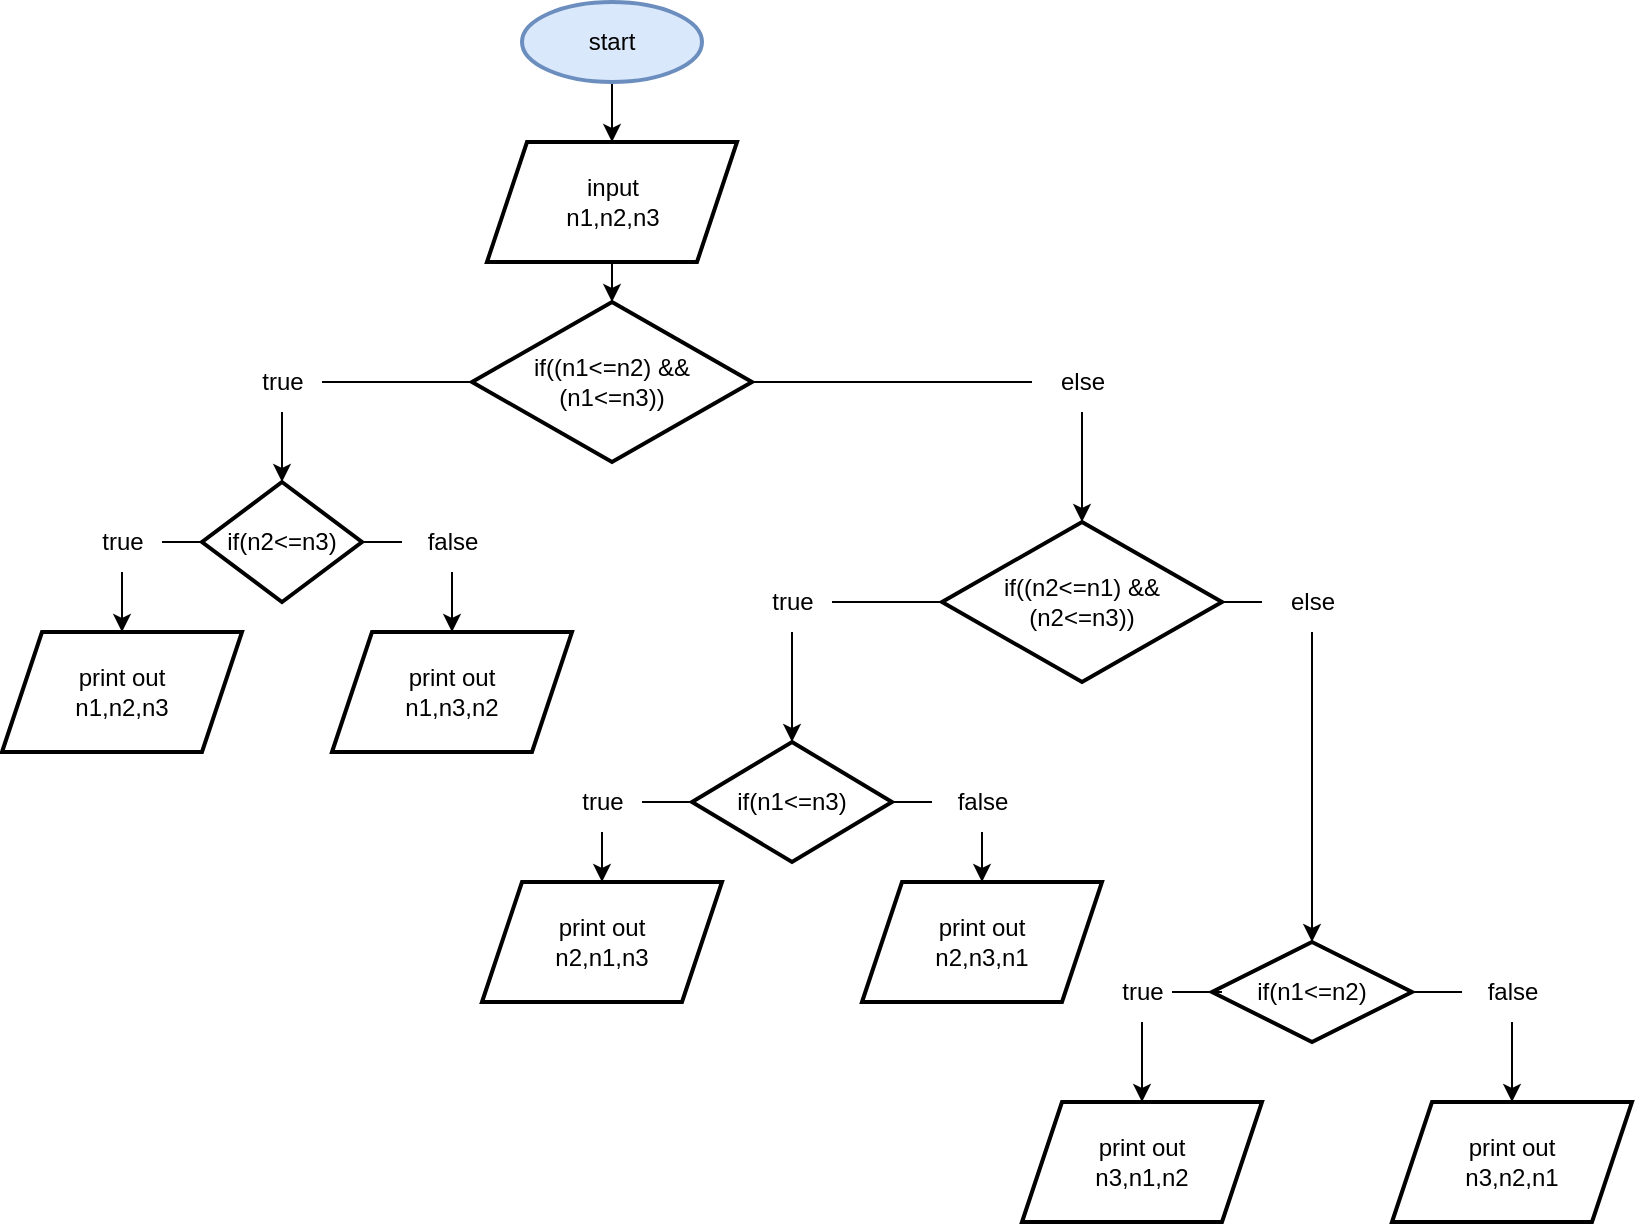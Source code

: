 <mxfile version="20.8.23" type="github">
  <diagram name="Page-1" id="XlbCi7OFimSaobGuiV0G">
    <mxGraphModel dx="874" dy="429" grid="1" gridSize="10" guides="1" tooltips="1" connect="1" arrows="1" fold="1" page="1" pageScale="1" pageWidth="850" pageHeight="1100" math="0" shadow="0">
      <root>
        <mxCell id="0" />
        <mxCell id="1" parent="0" />
        <mxCell id="8VEi_kQ1ELtpeYQV_z2v-3" value="" style="edgeStyle=orthogonalEdgeStyle;rounded=0;orthogonalLoop=1;jettySize=auto;html=1;" edge="1" parent="1" source="8VEi_kQ1ELtpeYQV_z2v-1" target="8VEi_kQ1ELtpeYQV_z2v-2">
          <mxGeometry relative="1" as="geometry" />
        </mxCell>
        <mxCell id="8VEi_kQ1ELtpeYQV_z2v-1" value="start" style="strokeWidth=2;html=1;shape=mxgraph.flowchart.start_1;whiteSpace=wrap;fillColor=#dae8fc;strokeColor=#6c8ebf;" vertex="1" parent="1">
          <mxGeometry x="280" y="10" width="90" height="40" as="geometry" />
        </mxCell>
        <mxCell id="8VEi_kQ1ELtpeYQV_z2v-6" value="" style="edgeStyle=orthogonalEdgeStyle;rounded=0;orthogonalLoop=1;jettySize=auto;html=1;" edge="1" parent="1" source="8VEi_kQ1ELtpeYQV_z2v-2" target="8VEi_kQ1ELtpeYQV_z2v-5">
          <mxGeometry relative="1" as="geometry" />
        </mxCell>
        <mxCell id="8VEi_kQ1ELtpeYQV_z2v-2" value="input&lt;br&gt;n1,n2,n3" style="shape=parallelogram;perimeter=parallelogramPerimeter;whiteSpace=wrap;html=1;fixedSize=1;strokeWidth=2;" vertex="1" parent="1">
          <mxGeometry x="262.5" y="80" width="125" height="60" as="geometry" />
        </mxCell>
        <mxCell id="8VEi_kQ1ELtpeYQV_z2v-8" value="" style="edgeStyle=orthogonalEdgeStyle;rounded=0;orthogonalLoop=1;jettySize=auto;html=1;startArrow=none;" edge="1" parent="1" source="8VEi_kQ1ELtpeYQV_z2v-9" target="8VEi_kQ1ELtpeYQV_z2v-7">
          <mxGeometry relative="1" as="geometry" />
        </mxCell>
        <mxCell id="8VEi_kQ1ELtpeYQV_z2v-20" value="" style="edgeStyle=orthogonalEdgeStyle;rounded=0;orthogonalLoop=1;jettySize=auto;html=1;startArrow=none;" edge="1" parent="1" source="8VEi_kQ1ELtpeYQV_z2v-21" target="8VEi_kQ1ELtpeYQV_z2v-19">
          <mxGeometry relative="1" as="geometry" />
        </mxCell>
        <mxCell id="8VEi_kQ1ELtpeYQV_z2v-5" value="if((n1&amp;lt;=n2) &amp;amp;&amp;amp;&lt;br&gt;(n1&amp;lt;=n3))" style="rhombus;whiteSpace=wrap;html=1;strokeWidth=2;" vertex="1" parent="1">
          <mxGeometry x="255" y="160" width="140" height="80" as="geometry" />
        </mxCell>
        <mxCell id="8VEi_kQ1ELtpeYQV_z2v-12" value="" style="edgeStyle=orthogonalEdgeStyle;rounded=0;orthogonalLoop=1;jettySize=auto;html=1;startArrow=none;" edge="1" parent="1" source="8VEi_kQ1ELtpeYQV_z2v-13" target="8VEi_kQ1ELtpeYQV_z2v-11">
          <mxGeometry relative="1" as="geometry" />
        </mxCell>
        <mxCell id="8VEi_kQ1ELtpeYQV_z2v-16" value="" style="edgeStyle=orthogonalEdgeStyle;rounded=0;orthogonalLoop=1;jettySize=auto;html=1;startArrow=none;" edge="1" parent="1" source="8VEi_kQ1ELtpeYQV_z2v-17" target="8VEi_kQ1ELtpeYQV_z2v-15">
          <mxGeometry relative="1" as="geometry" />
        </mxCell>
        <mxCell id="8VEi_kQ1ELtpeYQV_z2v-7" value="if(n2&amp;lt;=n3)" style="rhombus;whiteSpace=wrap;html=1;strokeWidth=2;" vertex="1" parent="1">
          <mxGeometry x="120" y="250" width="80" height="60" as="geometry" />
        </mxCell>
        <mxCell id="8VEi_kQ1ELtpeYQV_z2v-10" value="" style="edgeStyle=orthogonalEdgeStyle;rounded=0;orthogonalLoop=1;jettySize=auto;html=1;endArrow=none;" edge="1" parent="1" source="8VEi_kQ1ELtpeYQV_z2v-5" target="8VEi_kQ1ELtpeYQV_z2v-9">
          <mxGeometry relative="1" as="geometry">
            <mxPoint x="255" y="200" as="sourcePoint" />
            <mxPoint x="180" y="260" as="targetPoint" />
          </mxGeometry>
        </mxCell>
        <mxCell id="8VEi_kQ1ELtpeYQV_z2v-9" value="true" style="text;html=1;align=center;verticalAlign=middle;resizable=0;points=[];autosize=1;strokeColor=none;fillColor=none;" vertex="1" parent="1">
          <mxGeometry x="140" y="185" width="40" height="30" as="geometry" />
        </mxCell>
        <mxCell id="8VEi_kQ1ELtpeYQV_z2v-11" value="print out&lt;br&gt;n1,n2,n3" style="shape=parallelogram;perimeter=parallelogramPerimeter;whiteSpace=wrap;html=1;fixedSize=1;strokeWidth=2;" vertex="1" parent="1">
          <mxGeometry x="20" y="325" width="120" height="60" as="geometry" />
        </mxCell>
        <mxCell id="8VEi_kQ1ELtpeYQV_z2v-14" value="" style="edgeStyle=orthogonalEdgeStyle;rounded=0;orthogonalLoop=1;jettySize=auto;html=1;endArrow=none;" edge="1" parent="1" source="8VEi_kQ1ELtpeYQV_z2v-7" target="8VEi_kQ1ELtpeYQV_z2v-13">
          <mxGeometry relative="1" as="geometry">
            <mxPoint x="170" y="290" as="sourcePoint" />
            <mxPoint x="90" y="350" as="targetPoint" />
          </mxGeometry>
        </mxCell>
        <mxCell id="8VEi_kQ1ELtpeYQV_z2v-13" value="true" style="text;html=1;align=center;verticalAlign=middle;resizable=0;points=[];autosize=1;strokeColor=none;fillColor=none;" vertex="1" parent="1">
          <mxGeometry x="60" y="265" width="40" height="30" as="geometry" />
        </mxCell>
        <mxCell id="8VEi_kQ1ELtpeYQV_z2v-15" value="print out&lt;br&gt;n1,n3,n2" style="shape=parallelogram;perimeter=parallelogramPerimeter;whiteSpace=wrap;html=1;fixedSize=1;strokeWidth=2;" vertex="1" parent="1">
          <mxGeometry x="185" y="325" width="120" height="60" as="geometry" />
        </mxCell>
        <mxCell id="8VEi_kQ1ELtpeYQV_z2v-18" value="" style="edgeStyle=orthogonalEdgeStyle;rounded=0;orthogonalLoop=1;jettySize=auto;html=1;endArrow=none;" edge="1" parent="1" source="8VEi_kQ1ELtpeYQV_z2v-7" target="8VEi_kQ1ELtpeYQV_z2v-17">
          <mxGeometry relative="1" as="geometry">
            <mxPoint x="200" y="290" as="sourcePoint" />
            <mxPoint x="290" y="350" as="targetPoint" />
          </mxGeometry>
        </mxCell>
        <mxCell id="8VEi_kQ1ELtpeYQV_z2v-17" value="false" style="text;html=1;align=center;verticalAlign=middle;resizable=0;points=[];autosize=1;strokeColor=none;fillColor=none;" vertex="1" parent="1">
          <mxGeometry x="220" y="265" width="50" height="30" as="geometry" />
        </mxCell>
        <mxCell id="8VEi_kQ1ELtpeYQV_z2v-24" value="" style="edgeStyle=orthogonalEdgeStyle;rounded=0;orthogonalLoop=1;jettySize=auto;html=1;startArrow=none;" edge="1" parent="1" source="8VEi_kQ1ELtpeYQV_z2v-25" target="8VEi_kQ1ELtpeYQV_z2v-23">
          <mxGeometry relative="1" as="geometry" />
        </mxCell>
        <mxCell id="8VEi_kQ1ELtpeYQV_z2v-40" value="" style="edgeStyle=orthogonalEdgeStyle;rounded=0;orthogonalLoop=1;jettySize=auto;html=1;startArrow=none;" edge="1" parent="1" source="8VEi_kQ1ELtpeYQV_z2v-41" target="8VEi_kQ1ELtpeYQV_z2v-39">
          <mxGeometry relative="1" as="geometry" />
        </mxCell>
        <mxCell id="8VEi_kQ1ELtpeYQV_z2v-19" value="if((n2&amp;lt;=n1) &amp;amp;&amp;amp;&lt;br style=&quot;border-color: var(--border-color);&quot;&gt;(n2&amp;lt;=n3))" style="rhombus;whiteSpace=wrap;html=1;strokeWidth=2;" vertex="1" parent="1">
          <mxGeometry x="490" y="270" width="140" height="80" as="geometry" />
        </mxCell>
        <mxCell id="8VEi_kQ1ELtpeYQV_z2v-22" value="" style="edgeStyle=orthogonalEdgeStyle;rounded=0;orthogonalLoop=1;jettySize=auto;html=1;endArrow=none;" edge="1" parent="1" source="8VEi_kQ1ELtpeYQV_z2v-5" target="8VEi_kQ1ELtpeYQV_z2v-21">
          <mxGeometry relative="1" as="geometry">
            <mxPoint x="395" y="200" as="sourcePoint" />
            <mxPoint x="560" y="270" as="targetPoint" />
          </mxGeometry>
        </mxCell>
        <mxCell id="8VEi_kQ1ELtpeYQV_z2v-21" value="else" style="text;html=1;align=center;verticalAlign=middle;resizable=0;points=[];autosize=1;strokeColor=none;fillColor=none;" vertex="1" parent="1">
          <mxGeometry x="535" y="185" width="50" height="30" as="geometry" />
        </mxCell>
        <mxCell id="8VEi_kQ1ELtpeYQV_z2v-30" value="" style="edgeStyle=orthogonalEdgeStyle;rounded=0;orthogonalLoop=1;jettySize=auto;html=1;startArrow=none;" edge="1" parent="1" source="8VEi_kQ1ELtpeYQV_z2v-33" target="8VEi_kQ1ELtpeYQV_z2v-29">
          <mxGeometry relative="1" as="geometry" />
        </mxCell>
        <mxCell id="8VEi_kQ1ELtpeYQV_z2v-36" value="" style="edgeStyle=orthogonalEdgeStyle;rounded=0;orthogonalLoop=1;jettySize=auto;html=1;startArrow=none;" edge="1" parent="1" source="8VEi_kQ1ELtpeYQV_z2v-37" target="8VEi_kQ1ELtpeYQV_z2v-35">
          <mxGeometry relative="1" as="geometry" />
        </mxCell>
        <mxCell id="8VEi_kQ1ELtpeYQV_z2v-23" value="if(n1&amp;lt;=n3)" style="rhombus;whiteSpace=wrap;html=1;strokeWidth=2;" vertex="1" parent="1">
          <mxGeometry x="365" y="380" width="100" height="60" as="geometry" />
        </mxCell>
        <mxCell id="8VEi_kQ1ELtpeYQV_z2v-26" value="" style="edgeStyle=orthogonalEdgeStyle;rounded=0;orthogonalLoop=1;jettySize=auto;html=1;endArrow=none;" edge="1" parent="1" source="8VEi_kQ1ELtpeYQV_z2v-19" target="8VEi_kQ1ELtpeYQV_z2v-25">
          <mxGeometry relative="1" as="geometry">
            <mxPoint x="490" y="310" as="sourcePoint" />
            <mxPoint x="410" y="360" as="targetPoint" />
          </mxGeometry>
        </mxCell>
        <mxCell id="8VEi_kQ1ELtpeYQV_z2v-25" value="true" style="text;html=1;align=center;verticalAlign=middle;resizable=0;points=[];autosize=1;strokeColor=none;fillColor=none;" vertex="1" parent="1">
          <mxGeometry x="395" y="295" width="40" height="30" as="geometry" />
        </mxCell>
        <mxCell id="8VEi_kQ1ELtpeYQV_z2v-29" value="print out&lt;br style=&quot;border-color: var(--border-color);&quot;&gt;n2,n1,n3" style="shape=parallelogram;perimeter=parallelogramPerimeter;whiteSpace=wrap;html=1;fixedSize=1;strokeWidth=2;" vertex="1" parent="1">
          <mxGeometry x="260" y="450" width="120" height="60" as="geometry" />
        </mxCell>
        <mxCell id="8VEi_kQ1ELtpeYQV_z2v-34" value="" style="edgeStyle=orthogonalEdgeStyle;rounded=0;orthogonalLoop=1;jettySize=auto;html=1;endArrow=none;" edge="1" parent="1" source="8VEi_kQ1ELtpeYQV_z2v-23" target="8VEi_kQ1ELtpeYQV_z2v-33">
          <mxGeometry relative="1" as="geometry">
            <mxPoint x="365" y="410" as="sourcePoint" />
            <mxPoint x="280" y="460" as="targetPoint" />
          </mxGeometry>
        </mxCell>
        <mxCell id="8VEi_kQ1ELtpeYQV_z2v-33" value="true" style="text;html=1;align=center;verticalAlign=middle;resizable=0;points=[];autosize=1;strokeColor=none;fillColor=none;" vertex="1" parent="1">
          <mxGeometry x="300" y="395" width="40" height="30" as="geometry" />
        </mxCell>
        <mxCell id="8VEi_kQ1ELtpeYQV_z2v-35" value="print out&lt;br&gt;n2,n3,n1" style="shape=parallelogram;perimeter=parallelogramPerimeter;whiteSpace=wrap;html=1;fixedSize=1;strokeWidth=2;" vertex="1" parent="1">
          <mxGeometry x="450" y="450" width="120" height="60" as="geometry" />
        </mxCell>
        <mxCell id="8VEi_kQ1ELtpeYQV_z2v-38" value="" style="edgeStyle=orthogonalEdgeStyle;rounded=0;orthogonalLoop=1;jettySize=auto;html=1;endArrow=none;" edge="1" parent="1" source="8VEi_kQ1ELtpeYQV_z2v-23" target="8VEi_kQ1ELtpeYQV_z2v-37">
          <mxGeometry relative="1" as="geometry">
            <mxPoint x="465" y="410" as="sourcePoint" />
            <mxPoint x="550" y="460" as="targetPoint" />
          </mxGeometry>
        </mxCell>
        <mxCell id="8VEi_kQ1ELtpeYQV_z2v-37" value="false" style="text;html=1;align=center;verticalAlign=middle;resizable=0;points=[];autosize=1;strokeColor=none;fillColor=none;" vertex="1" parent="1">
          <mxGeometry x="485" y="395" width="50" height="30" as="geometry" />
        </mxCell>
        <mxCell id="8VEi_kQ1ELtpeYQV_z2v-44" value="" style="edgeStyle=orthogonalEdgeStyle;rounded=0;orthogonalLoop=1;jettySize=auto;html=1;startArrow=none;" edge="1" parent="1" source="8VEi_kQ1ELtpeYQV_z2v-45" target="8VEi_kQ1ELtpeYQV_z2v-43">
          <mxGeometry relative="1" as="geometry" />
        </mxCell>
        <mxCell id="8VEi_kQ1ELtpeYQV_z2v-48" value="" style="edgeStyle=orthogonalEdgeStyle;rounded=0;orthogonalLoop=1;jettySize=auto;html=1;startArrow=none;" edge="1" parent="1" source="8VEi_kQ1ELtpeYQV_z2v-49" target="8VEi_kQ1ELtpeYQV_z2v-47">
          <mxGeometry relative="1" as="geometry" />
        </mxCell>
        <mxCell id="8VEi_kQ1ELtpeYQV_z2v-39" value="if(n1&amp;lt;=n2)" style="rhombus;whiteSpace=wrap;html=1;strokeWidth=2;" vertex="1" parent="1">
          <mxGeometry x="625" y="480" width="100" height="50" as="geometry" />
        </mxCell>
        <mxCell id="8VEi_kQ1ELtpeYQV_z2v-42" value="" style="edgeStyle=orthogonalEdgeStyle;rounded=0;orthogonalLoop=1;jettySize=auto;html=1;endArrow=none;" edge="1" parent="1" source="8VEi_kQ1ELtpeYQV_z2v-19" target="8VEi_kQ1ELtpeYQV_z2v-41">
          <mxGeometry relative="1" as="geometry">
            <mxPoint x="630" y="310" as="sourcePoint" />
            <mxPoint x="710" y="470" as="targetPoint" />
          </mxGeometry>
        </mxCell>
        <mxCell id="8VEi_kQ1ELtpeYQV_z2v-41" value="else" style="text;html=1;align=center;verticalAlign=middle;resizable=0;points=[];autosize=1;strokeColor=none;fillColor=none;" vertex="1" parent="1">
          <mxGeometry x="650" y="295" width="50" height="30" as="geometry" />
        </mxCell>
        <mxCell id="8VEi_kQ1ELtpeYQV_z2v-43" value="print out&lt;br&gt;n3,n1,n2" style="shape=parallelogram;perimeter=parallelogramPerimeter;whiteSpace=wrap;html=1;fixedSize=1;strokeWidth=2;" vertex="1" parent="1">
          <mxGeometry x="530" y="560" width="120" height="60" as="geometry" />
        </mxCell>
        <mxCell id="8VEi_kQ1ELtpeYQV_z2v-46" value="" style="edgeStyle=orthogonalEdgeStyle;rounded=0;orthogonalLoop=1;jettySize=auto;html=1;endArrow=none;" edge="1" parent="1" source="8VEi_kQ1ELtpeYQV_z2v-39" target="8VEi_kQ1ELtpeYQV_z2v-45">
          <mxGeometry relative="1" as="geometry">
            <mxPoint x="645" y="550" as="sourcePoint" />
            <mxPoint x="540" y="620" as="targetPoint" />
          </mxGeometry>
        </mxCell>
        <mxCell id="8VEi_kQ1ELtpeYQV_z2v-45" value="true" style="text;html=1;align=center;verticalAlign=middle;resizable=0;points=[];autosize=1;strokeColor=none;fillColor=none;" vertex="1" parent="1">
          <mxGeometry x="570" y="490" width="40" height="30" as="geometry" />
        </mxCell>
        <mxCell id="8VEi_kQ1ELtpeYQV_z2v-47" value="print out&lt;br style=&quot;border-color: var(--border-color);&quot;&gt;n3,n2,n1" style="shape=parallelogram;perimeter=parallelogramPerimeter;whiteSpace=wrap;html=1;fixedSize=1;strokeWidth=2;" vertex="1" parent="1">
          <mxGeometry x="715" y="560" width="120" height="60" as="geometry" />
        </mxCell>
        <mxCell id="8VEi_kQ1ELtpeYQV_z2v-50" value="" style="edgeStyle=orthogonalEdgeStyle;rounded=0;orthogonalLoop=1;jettySize=auto;html=1;endArrow=none;" edge="1" parent="1" source="8VEi_kQ1ELtpeYQV_z2v-39" target="8VEi_kQ1ELtpeYQV_z2v-49">
          <mxGeometry relative="1" as="geometry">
            <mxPoint x="745" y="550" as="sourcePoint" />
            <mxPoint x="830" y="600" as="targetPoint" />
          </mxGeometry>
        </mxCell>
        <mxCell id="8VEi_kQ1ELtpeYQV_z2v-49" value="false" style="text;html=1;align=center;verticalAlign=middle;resizable=0;points=[];autosize=1;strokeColor=none;fillColor=none;" vertex="1" parent="1">
          <mxGeometry x="750" y="490" width="50" height="30" as="geometry" />
        </mxCell>
      </root>
    </mxGraphModel>
  </diagram>
</mxfile>
